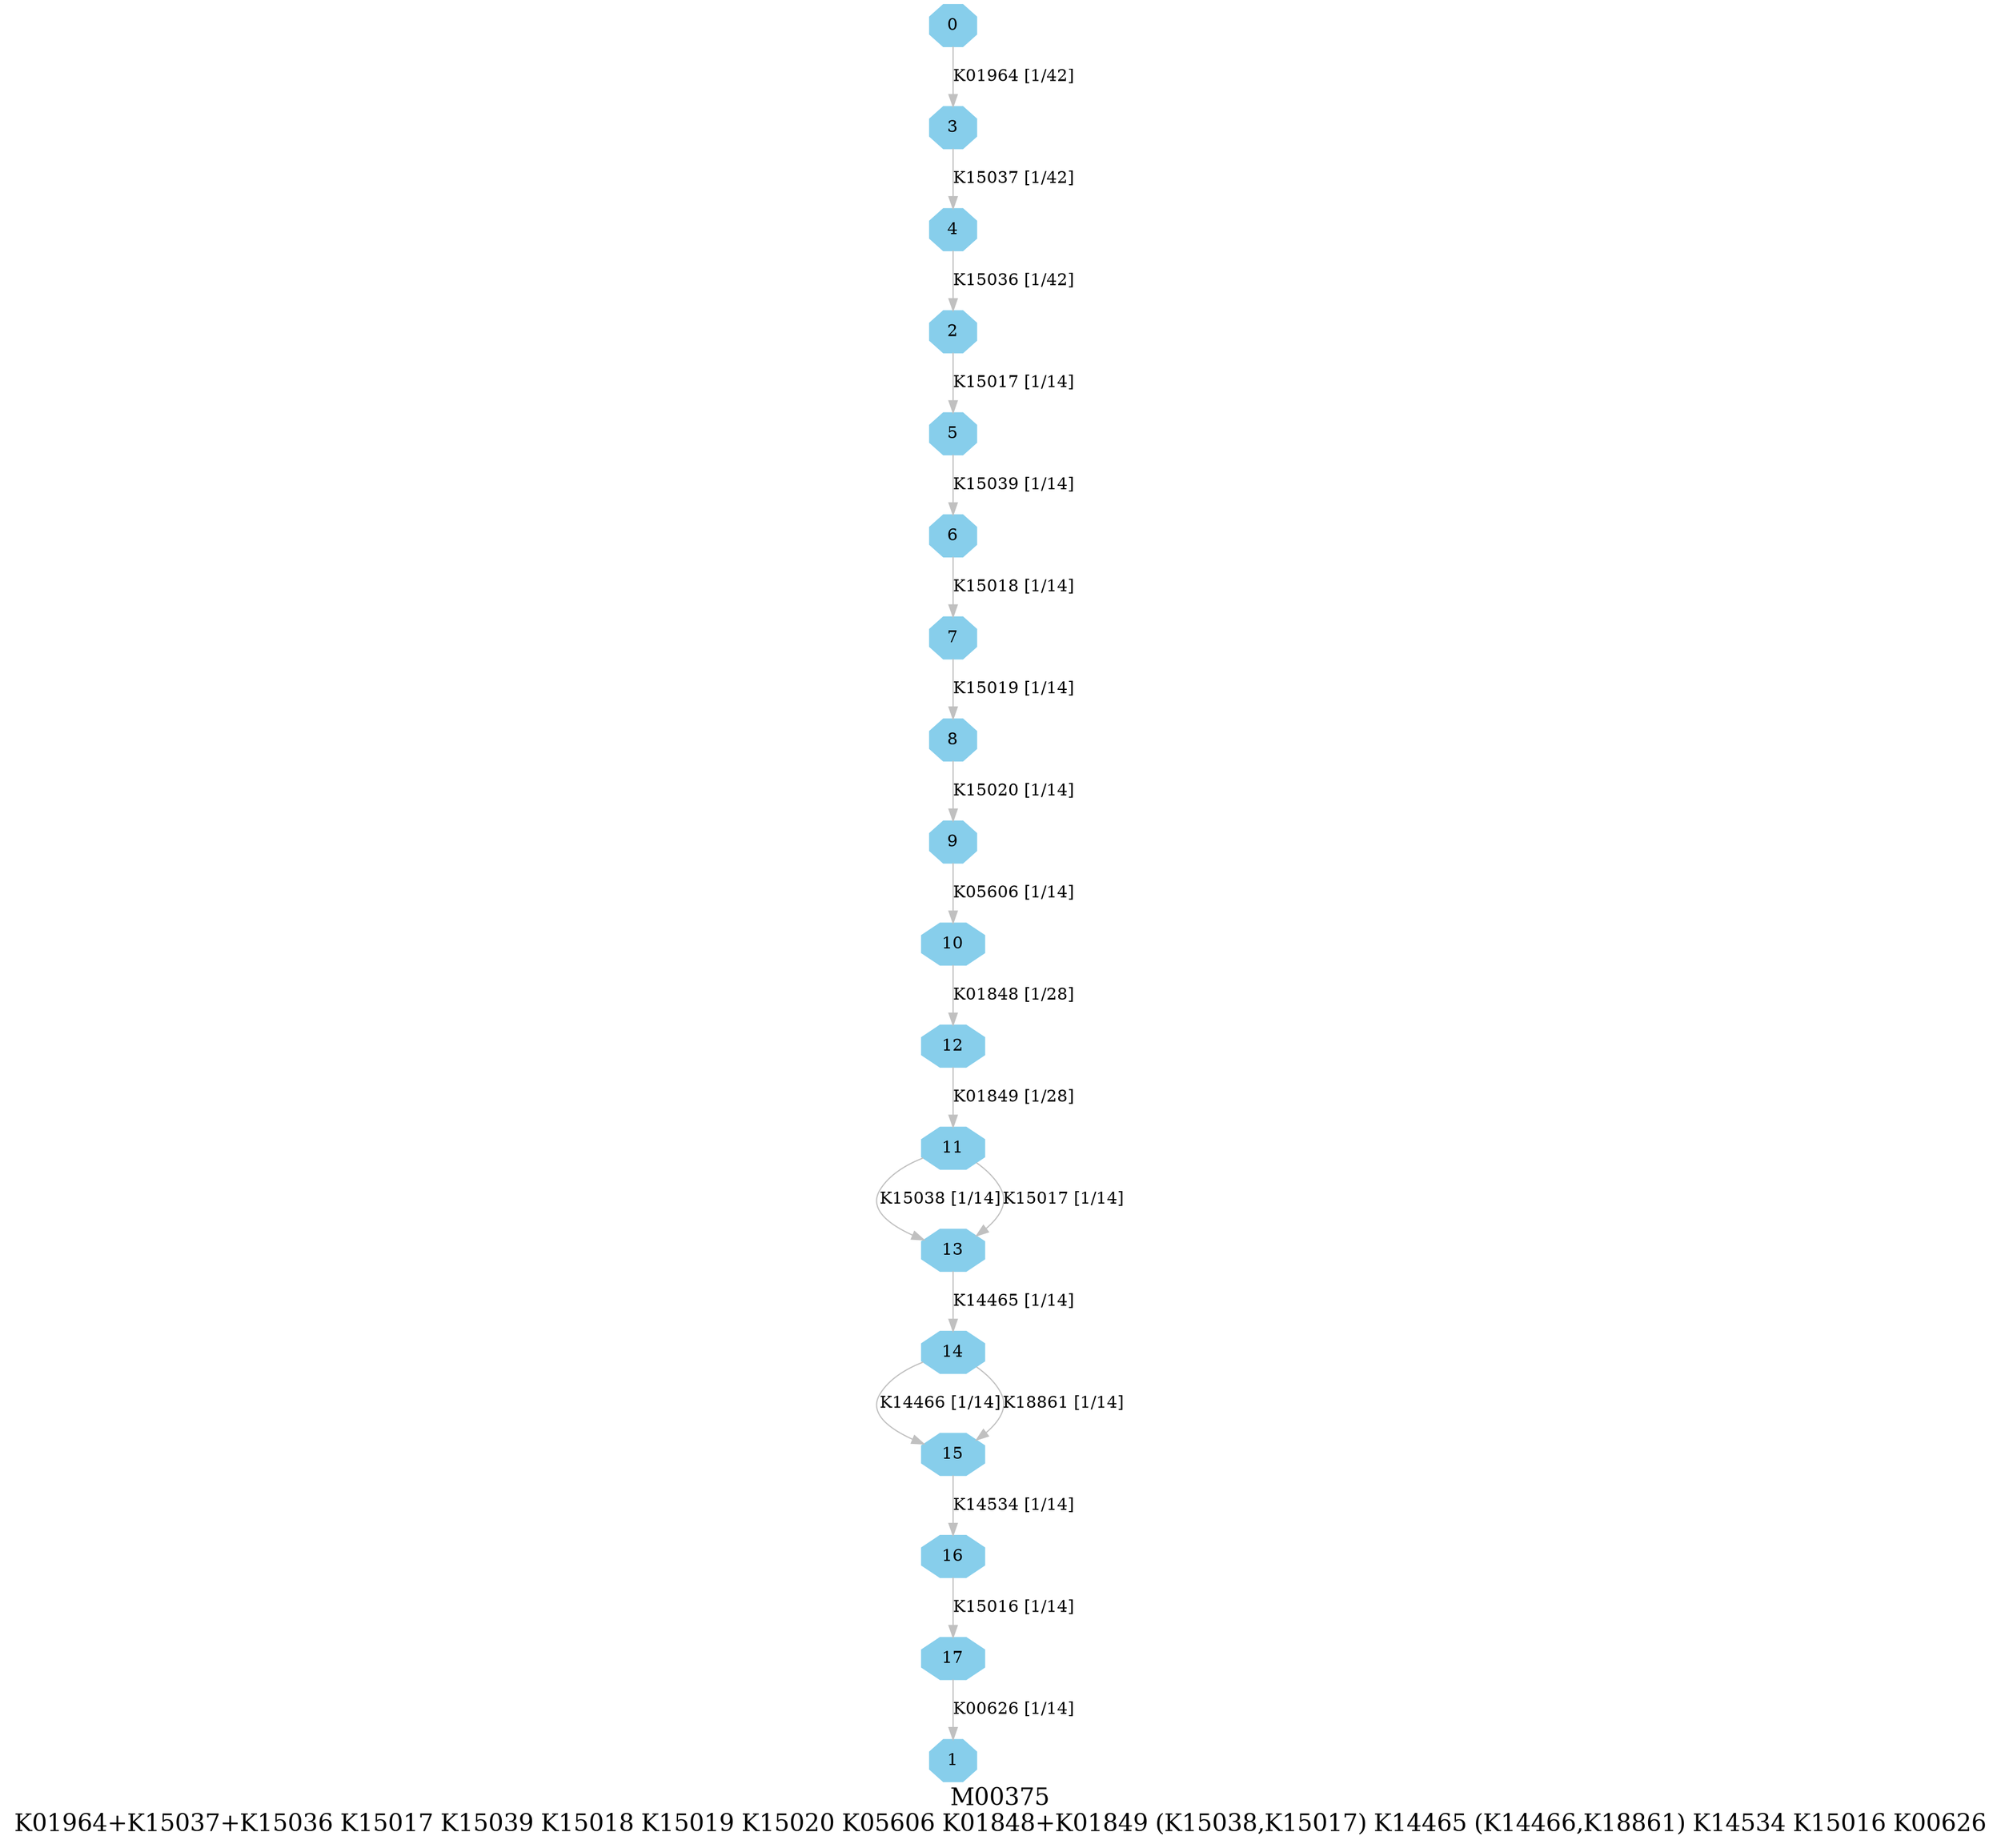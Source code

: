 digraph G {
graph [label="M00375
K01964+K15037+K15036 K15017 K15039 K15018 K15019 K15020 K05606 K01848+K01849 (K15038,K15017) K14465 (K14466,K18861) K14534 K15016 K00626",fontsize=20];
node [shape=box,style=filled];
edge [len=3,color=grey];
{node [width=.3,height=.3,shape=octagon,style=filled,color=skyblue] 0 1 2 3 4 5 6 7 8 9 10 11 12 13 14 15 16 17 }
0 -> 3 [label="K01964 [1/42]"];
2 -> 5 [label="K15017 [1/14]"];
3 -> 4 [label="K15037 [1/42]"];
4 -> 2 [label="K15036 [1/42]"];
5 -> 6 [label="K15039 [1/14]"];
6 -> 7 [label="K15018 [1/14]"];
7 -> 8 [label="K15019 [1/14]"];
8 -> 9 [label="K15020 [1/14]"];
9 -> 10 [label="K05606 [1/14]"];
10 -> 12 [label="K01848 [1/28]"];
11 -> 13 [label="K15038 [1/14]"];
11 -> 13 [label="K15017 [1/14]"];
12 -> 11 [label="K01849 [1/28]"];
13 -> 14 [label="K14465 [1/14]"];
14 -> 15 [label="K14466 [1/14]"];
14 -> 15 [label="K18861 [1/14]"];
15 -> 16 [label="K14534 [1/14]"];
16 -> 17 [label="K15016 [1/14]"];
17 -> 1 [label="K00626 [1/14]"];
}